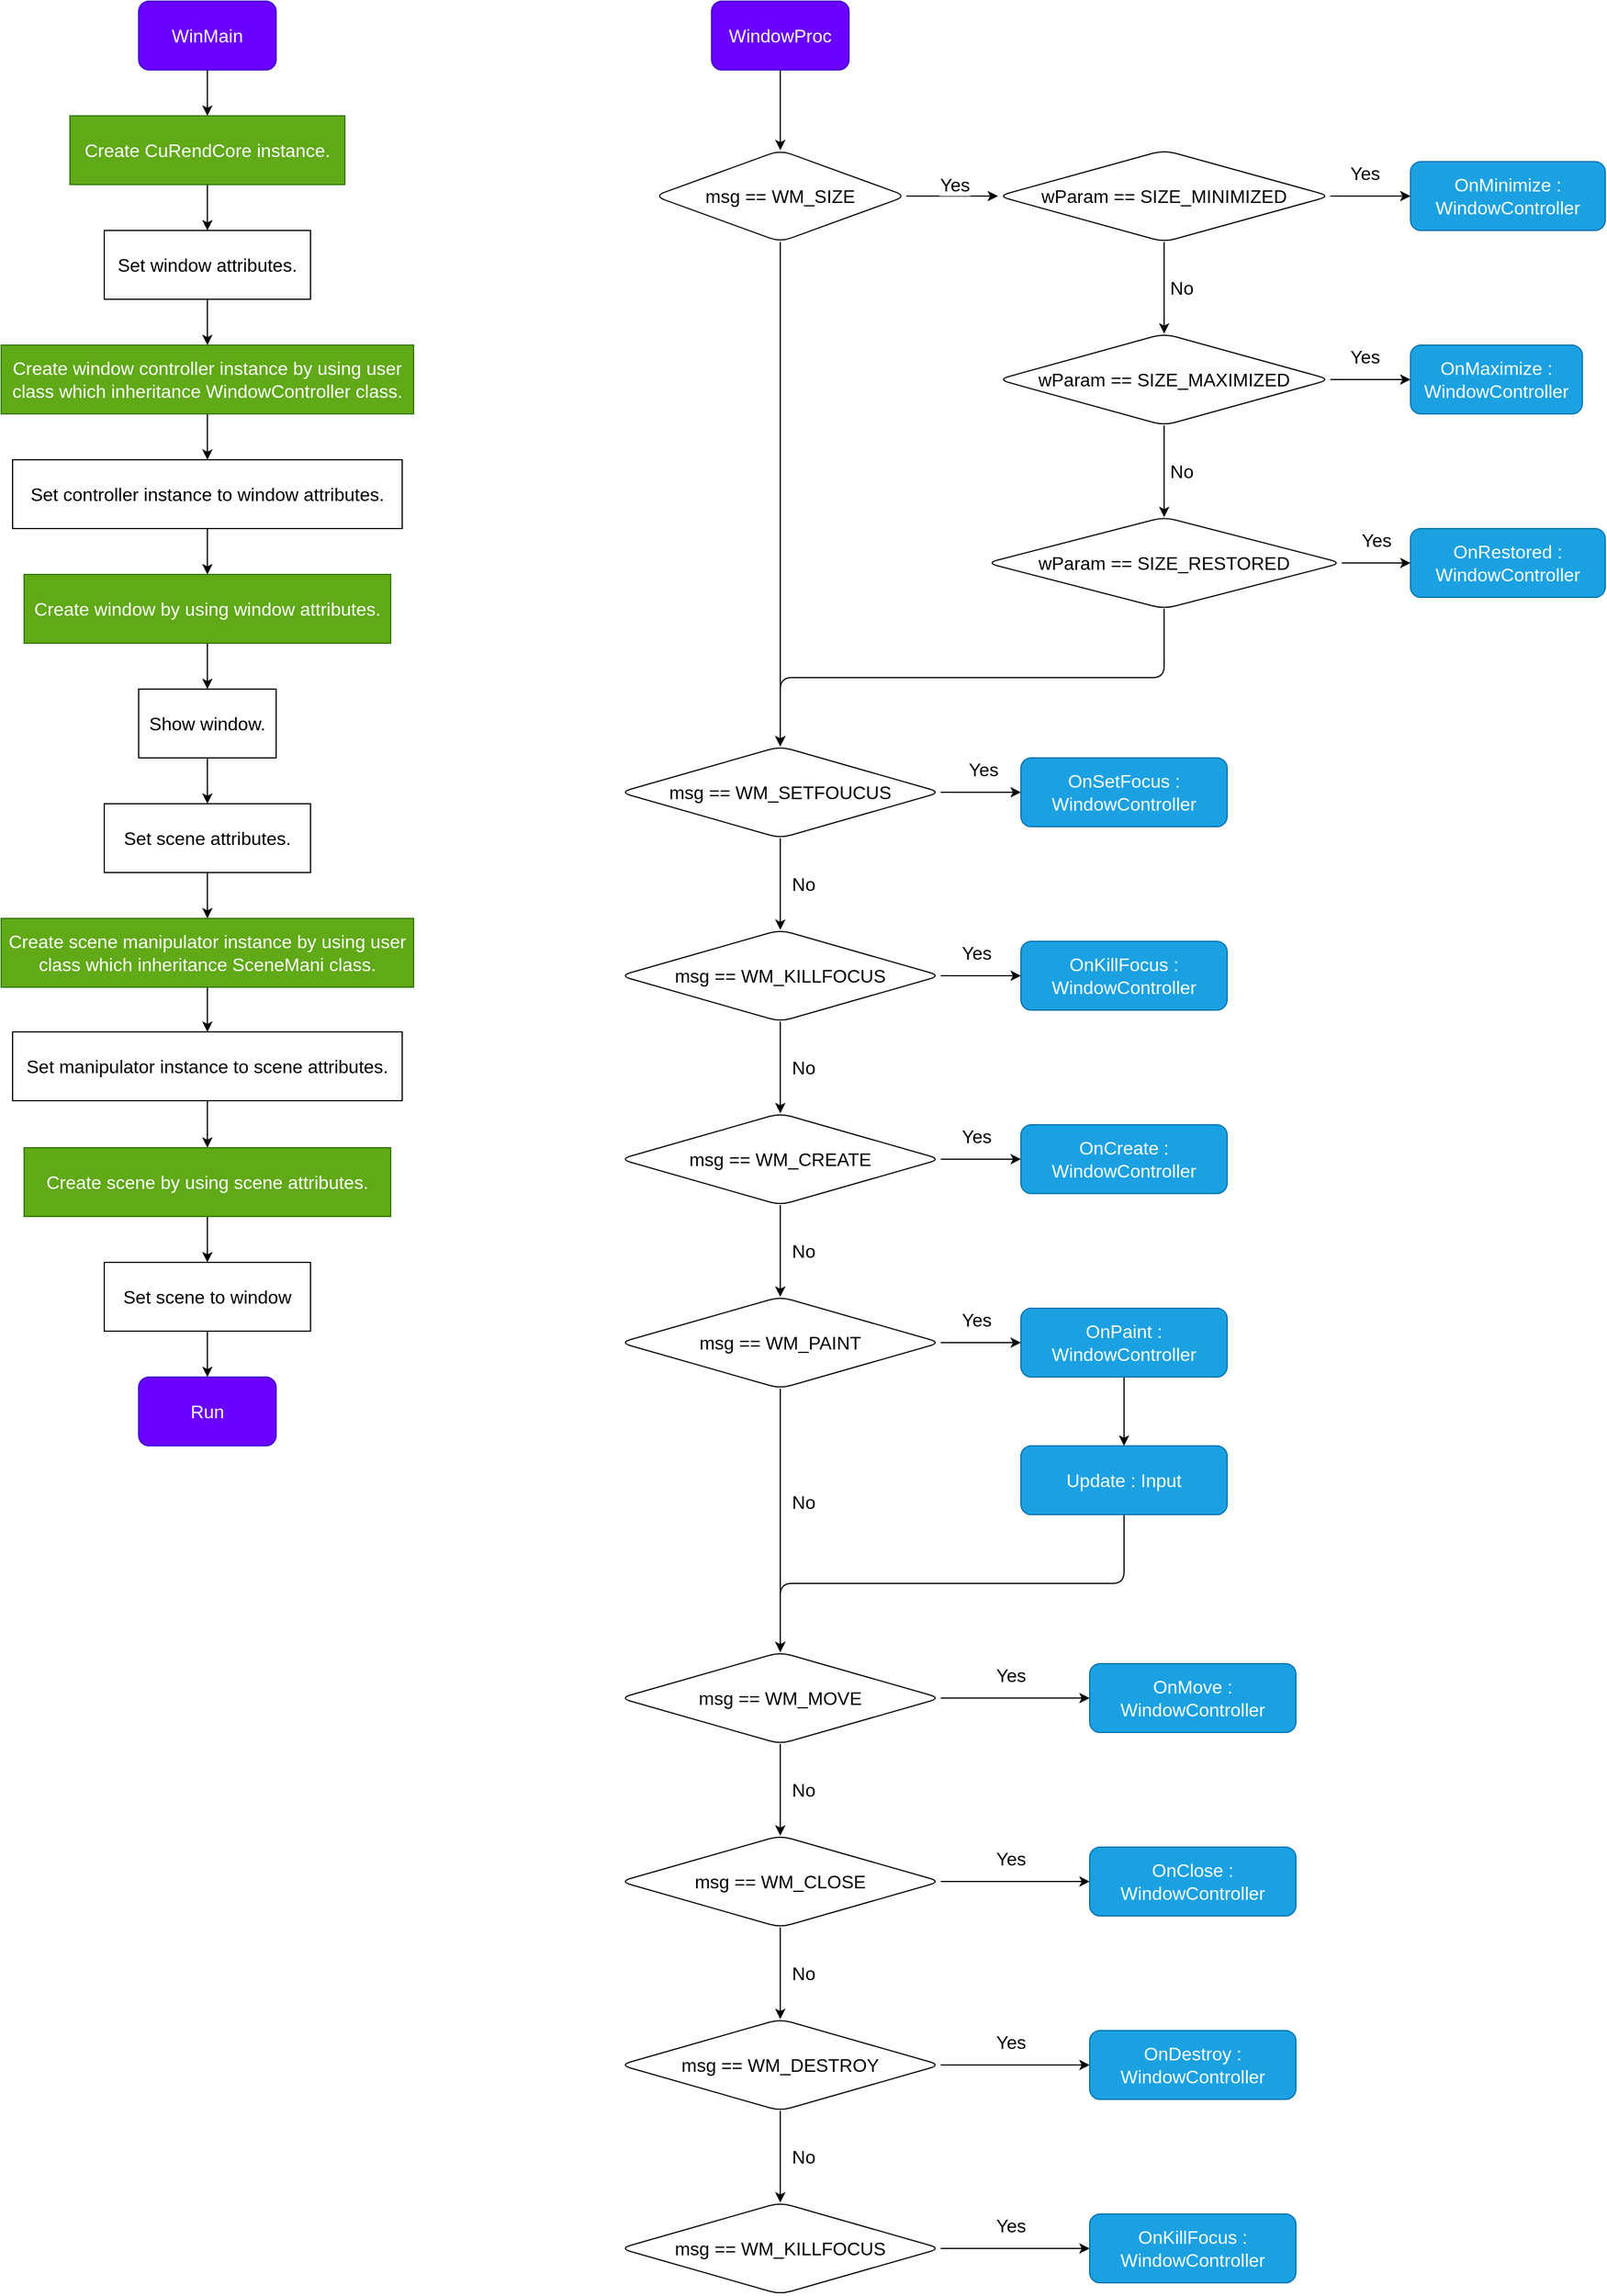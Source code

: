<mxfile>
    <diagram name="ページ1" id="1UbkRVPx4632HsD90uvT">
        <mxGraphModel dx="1938" dy="1114" grid="1" gridSize="10" guides="1" tooltips="1" connect="1" arrows="1" fold="1" page="0" pageScale="1" pageWidth="827" pageHeight="1169" math="0" shadow="0">
            <root>
                <mxCell id="0"/>
                <mxCell id="1" parent="0"/>
                <mxCell id="9" style="edgeStyle=none;html=1;fontSize=16;" parent="1" source="6" target="7" edge="1">
                    <mxGeometry relative="1" as="geometry"/>
                </mxCell>
                <mxCell id="6" value="WinMain" style="rounded=1;whiteSpace=wrap;html=1;fontSize=16;fillColor=#6a00ff;fontColor=#ffffff;strokeColor=#3700CC;" parent="1" vertex="1">
                    <mxGeometry x="250" y="210" width="120" height="60" as="geometry"/>
                </mxCell>
                <mxCell id="11" style="edgeStyle=none;html=1;fontSize=16;" parent="1" source="7" target="10" edge="1">
                    <mxGeometry relative="1" as="geometry"/>
                </mxCell>
                <mxCell id="7" value="Create CuRendCore instance." style="rounded=0;whiteSpace=wrap;html=1;fontSize=16;fillColor=#60a917;fontColor=#ffffff;strokeColor=#2D7600;" parent="1" vertex="1">
                    <mxGeometry x="190" y="310" width="240" height="60" as="geometry"/>
                </mxCell>
                <mxCell id="13" style="edgeStyle=none;html=1;fontSize=16;" parent="1" source="10" target="12" edge="1">
                    <mxGeometry relative="1" as="geometry"/>
                </mxCell>
                <mxCell id="10" value="Set window attributes." style="rounded=0;whiteSpace=wrap;html=1;fontSize=16;" parent="1" vertex="1">
                    <mxGeometry x="220" y="410" width="180" height="60" as="geometry"/>
                </mxCell>
                <mxCell id="17" style="edgeStyle=none;html=1;fontSize=16;" parent="1" source="12" target="16" edge="1">
                    <mxGeometry relative="1" as="geometry"/>
                </mxCell>
                <mxCell id="12" value="Create window controller instance by using user class which inheritance WindowController class." style="rounded=0;whiteSpace=wrap;html=1;fontSize=16;fillColor=#60a917;fontColor=#ffffff;strokeColor=#2D7600;" parent="1" vertex="1">
                    <mxGeometry x="130" y="510" width="360" height="60" as="geometry"/>
                </mxCell>
                <mxCell id="19" style="edgeStyle=none;html=1;fontSize=16;" parent="1" source="16" target="18" edge="1">
                    <mxGeometry relative="1" as="geometry"/>
                </mxCell>
                <mxCell id="16" value="Set controller instance to window attributes." style="rounded=0;whiteSpace=wrap;html=1;fontSize=16;" parent="1" vertex="1">
                    <mxGeometry x="140" y="610" width="340" height="60" as="geometry"/>
                </mxCell>
                <mxCell id="21" style="edgeStyle=none;html=1;fontSize=16;" parent="1" source="18" target="20" edge="1">
                    <mxGeometry relative="1" as="geometry"/>
                </mxCell>
                <mxCell id="18" value="Create window by using window attributes." style="rounded=0;whiteSpace=wrap;html=1;fontSize=16;fillColor=#60a917;fontColor=#ffffff;strokeColor=#2D7600;" parent="1" vertex="1">
                    <mxGeometry x="150" y="710" width="320" height="60" as="geometry"/>
                </mxCell>
                <mxCell id="23" style="edgeStyle=none;html=1;fontSize=16;" parent="1" source="20" target="22" edge="1">
                    <mxGeometry relative="1" as="geometry"/>
                </mxCell>
                <mxCell id="20" value="Show window." style="rounded=0;whiteSpace=wrap;html=1;fontSize=16;" parent="1" vertex="1">
                    <mxGeometry x="250" y="810" width="120" height="60" as="geometry"/>
                </mxCell>
                <mxCell id="25" style="edgeStyle=none;html=1;fontSize=16;" parent="1" source="22" target="24" edge="1">
                    <mxGeometry relative="1" as="geometry"/>
                </mxCell>
                <mxCell id="22" value="Set scene attributes." style="rounded=0;whiteSpace=wrap;html=1;fontSize=16;" parent="1" vertex="1">
                    <mxGeometry x="220" y="910" width="180" height="60" as="geometry"/>
                </mxCell>
                <mxCell id="27" style="edgeStyle=none;html=1;fontSize=16;" parent="1" source="24" target="26" edge="1">
                    <mxGeometry relative="1" as="geometry"/>
                </mxCell>
                <mxCell id="24" value="Create scene manipulator instance by using user class which inheritance SceneMani class." style="rounded=0;whiteSpace=wrap;html=1;fontSize=16;fillColor=#60a917;fontColor=#ffffff;strokeColor=#2D7600;" parent="1" vertex="1">
                    <mxGeometry x="130" y="1010" width="360" height="60" as="geometry"/>
                </mxCell>
                <mxCell id="29" style="edgeStyle=none;html=1;fontSize=16;" parent="1" source="26" target="28" edge="1">
                    <mxGeometry relative="1" as="geometry"/>
                </mxCell>
                <mxCell id="26" value="Set manipulator instance to scene attributes." style="rounded=0;whiteSpace=wrap;html=1;fontSize=16;" parent="1" vertex="1">
                    <mxGeometry x="140" y="1109" width="340" height="60" as="geometry"/>
                </mxCell>
                <mxCell id="31" style="edgeStyle=none;html=1;fontSize=16;" parent="1" source="28" target="30" edge="1">
                    <mxGeometry relative="1" as="geometry"/>
                </mxCell>
                <mxCell id="28" value="Create scene by using scene attributes." style="rounded=0;whiteSpace=wrap;html=1;fontSize=16;fillColor=#60a917;fontColor=#ffffff;strokeColor=#2D7600;" parent="1" vertex="1">
                    <mxGeometry x="150" y="1210" width="320" height="60" as="geometry"/>
                </mxCell>
                <mxCell id="33" style="edgeStyle=none;html=1;fontSize=16;" parent="1" source="30" target="32" edge="1">
                    <mxGeometry relative="1" as="geometry"/>
                </mxCell>
                <mxCell id="30" value="Set scene to window" style="rounded=0;whiteSpace=wrap;html=1;fontSize=16;" parent="1" vertex="1">
                    <mxGeometry x="220" y="1310" width="180" height="60" as="geometry"/>
                </mxCell>
                <mxCell id="32" value="Run" style="rounded=1;whiteSpace=wrap;html=1;fontSize=16;fillColor=#6a00ff;fontColor=#ffffff;strokeColor=#3700CC;" parent="1" vertex="1">
                    <mxGeometry x="250" y="1410" width="120" height="60" as="geometry"/>
                </mxCell>
                <mxCell id="36" value="" style="edgeStyle=none;html=1;" edge="1" parent="1" source="34" target="40">
                    <mxGeometry relative="1" as="geometry">
                        <mxPoint x="810" y="340" as="targetPoint"/>
                    </mxGeometry>
                </mxCell>
                <mxCell id="34" value="WindowProc" style="rounded=1;whiteSpace=wrap;html=1;fontSize=16;fillColor=#6a00ff;fontColor=#ffffff;strokeColor=#3700CC;" vertex="1" parent="1">
                    <mxGeometry x="750" y="210" width="120" height="60" as="geometry"/>
                </mxCell>
                <mxCell id="43" value="" style="edgeStyle=none;html=1;fontSize=16;" edge="1" parent="1" source="40" target="42">
                    <mxGeometry relative="1" as="geometry"/>
                </mxCell>
                <mxCell id="44" value="Yes" style="edgeLabel;html=1;align=center;verticalAlign=middle;resizable=0;points=[];fontSize=16;" vertex="1" connectable="0" parent="43">
                    <mxGeometry x="-0.191" relative="1" as="geometry">
                        <mxPoint x="9" y="-10" as="offset"/>
                    </mxGeometry>
                </mxCell>
                <mxCell id="58" style="edgeStyle=none;html=1;fontSize=16;" edge="1" parent="1" source="40" target="57">
                    <mxGeometry relative="1" as="geometry"/>
                </mxCell>
                <mxCell id="40" value="msg == WM_SIZE" style="rhombus;whiteSpace=wrap;html=1;fontSize=16;rounded=1;" vertex="1" parent="1">
                    <mxGeometry x="700" y="340" width="220" height="80" as="geometry"/>
                </mxCell>
                <mxCell id="46" value="" style="edgeStyle=none;html=1;fontSize=16;" edge="1" parent="1" source="42" target="45">
                    <mxGeometry relative="1" as="geometry"/>
                </mxCell>
                <mxCell id="66" value="Yes" style="edgeLabel;html=1;align=center;verticalAlign=middle;resizable=0;points=[];fontSize=16;" vertex="1" connectable="0" parent="46">
                    <mxGeometry x="0.516" y="2" relative="1" as="geometry">
                        <mxPoint x="-23" y="-18" as="offset"/>
                    </mxGeometry>
                </mxCell>
                <mxCell id="48" value="" style="edgeStyle=none;html=1;fontSize=16;" edge="1" parent="1" source="42" target="47">
                    <mxGeometry relative="1" as="geometry"/>
                </mxCell>
                <mxCell id="49" value="No" style="edgeLabel;html=1;align=center;verticalAlign=middle;resizable=0;points=[];fontSize=16;" vertex="1" connectable="0" parent="48">
                    <mxGeometry x="-0.454" y="3" relative="1" as="geometry">
                        <mxPoint x="12" y="18" as="offset"/>
                    </mxGeometry>
                </mxCell>
                <mxCell id="42" value="wParam == SIZE_MINIMIZED" style="rhombus;whiteSpace=wrap;html=1;fontSize=16;rounded=1;" vertex="1" parent="1">
                    <mxGeometry x="1000" y="340" width="290" height="80" as="geometry"/>
                </mxCell>
                <mxCell id="45" value="OnMinimize : WindowController" style="whiteSpace=wrap;html=1;fontSize=16;rounded=1;fillColor=#1ba1e2;fontColor=#ffffff;strokeColor=#006EAF;" vertex="1" parent="1">
                    <mxGeometry x="1360" y="350" width="170" height="60" as="geometry"/>
                </mxCell>
                <mxCell id="51" value="" style="edgeStyle=none;html=1;fontSize=16;" edge="1" parent="1" source="47" target="50">
                    <mxGeometry relative="1" as="geometry"/>
                </mxCell>
                <mxCell id="67" value="Yes" style="edgeLabel;html=1;align=center;verticalAlign=middle;resizable=0;points=[];fontSize=16;" vertex="1" connectable="0" parent="51">
                    <mxGeometry x="0.288" y="-2" relative="1" as="geometry">
                        <mxPoint x="-15" y="-22" as="offset"/>
                    </mxGeometry>
                </mxCell>
                <mxCell id="53" value="" style="edgeStyle=none;html=1;fontSize=16;" edge="1" parent="1" source="47" target="52">
                    <mxGeometry relative="1" as="geometry"/>
                </mxCell>
                <mxCell id="54" value="No" style="edgeLabel;html=1;align=center;verticalAlign=middle;resizable=0;points=[];fontSize=16;" vertex="1" connectable="0" parent="53">
                    <mxGeometry x="-0.498" relative="1" as="geometry">
                        <mxPoint x="15" y="20" as="offset"/>
                    </mxGeometry>
                </mxCell>
                <mxCell id="47" value="wParam == SIZE_MAXIMIZED" style="rhombus;whiteSpace=wrap;html=1;fontSize=16;rounded=1;" vertex="1" parent="1">
                    <mxGeometry x="1000" y="500" width="290" height="80" as="geometry"/>
                </mxCell>
                <mxCell id="50" value="OnMaximize : WindowController" style="whiteSpace=wrap;html=1;fontSize=16;rounded=1;fillColor=#1ba1e2;fontColor=#ffffff;strokeColor=#006EAF;" vertex="1" parent="1">
                    <mxGeometry x="1360" y="510" width="150" height="60" as="geometry"/>
                </mxCell>
                <mxCell id="56" value="" style="edgeStyle=none;html=1;fontSize=16;" edge="1" parent="1" source="52" target="55">
                    <mxGeometry relative="1" as="geometry"/>
                </mxCell>
                <mxCell id="68" value="Yes" style="edgeLabel;html=1;align=center;verticalAlign=middle;resizable=0;points=[];fontSize=16;" vertex="1" connectable="0" parent="56">
                    <mxGeometry x="0.436" y="1" relative="1" as="geometry">
                        <mxPoint x="-13" y="-19" as="offset"/>
                    </mxGeometry>
                </mxCell>
                <mxCell id="59" style="edgeStyle=elbowEdgeStyle;html=1;fontSize=16;elbow=vertical;" edge="1" parent="1" source="52" target="57">
                    <mxGeometry relative="1" as="geometry"/>
                </mxCell>
                <mxCell id="52" value="wParam == SIZE_RESTORED" style="rhombus;whiteSpace=wrap;html=1;fontSize=16;rounded=1;" vertex="1" parent="1">
                    <mxGeometry x="990" y="660" width="310" height="80" as="geometry"/>
                </mxCell>
                <mxCell id="55" value="OnRestored : WindowController" style="whiteSpace=wrap;html=1;fontSize=16;rounded=1;fillColor=#1ba1e2;fontColor=#ffffff;strokeColor=#006EAF;" vertex="1" parent="1">
                    <mxGeometry x="1360" y="670" width="170" height="60" as="geometry"/>
                </mxCell>
                <mxCell id="61" value="" style="edgeStyle=elbowEdgeStyle;elbow=vertical;html=1;fontSize=16;" edge="1" parent="1" source="57" target="60">
                    <mxGeometry relative="1" as="geometry"/>
                </mxCell>
                <mxCell id="69" value="Yes" style="edgeLabel;html=1;align=center;verticalAlign=middle;resizable=0;points=[];fontSize=16;" vertex="1" connectable="0" parent="61">
                    <mxGeometry x="0.278" y="1" relative="1" as="geometry">
                        <mxPoint x="-8" y="-19" as="offset"/>
                    </mxGeometry>
                </mxCell>
                <mxCell id="63" value="" style="edgeStyle=elbowEdgeStyle;elbow=vertical;html=1;fontSize=16;" edge="1" parent="1" source="57" target="62">
                    <mxGeometry relative="1" as="geometry"/>
                </mxCell>
                <mxCell id="71" value="No" style="edgeLabel;html=1;align=center;verticalAlign=middle;resizable=0;points=[];fontSize=16;" vertex="1" connectable="0" parent="63">
                    <mxGeometry x="-0.219" y="3" relative="1" as="geometry">
                        <mxPoint x="17" y="9" as="offset"/>
                    </mxGeometry>
                </mxCell>
                <mxCell id="57" value="msg == WM_SETFOUCUS" style="rhombus;whiteSpace=wrap;html=1;fontSize=16;rounded=1;" vertex="1" parent="1">
                    <mxGeometry x="670" y="860" width="280" height="80" as="geometry"/>
                </mxCell>
                <mxCell id="60" value="OnSetFocus : WindowController" style="whiteSpace=wrap;html=1;fontSize=16;rounded=1;fillColor=#1ba1e2;fontColor=#ffffff;strokeColor=#006EAF;" vertex="1" parent="1">
                    <mxGeometry x="1020" y="870" width="180" height="60" as="geometry"/>
                </mxCell>
                <mxCell id="65" value="" style="edgeStyle=elbowEdgeStyle;elbow=vertical;html=1;fontSize=16;" edge="1" parent="1" source="62" target="64">
                    <mxGeometry relative="1" as="geometry"/>
                </mxCell>
                <mxCell id="70" value="Yes" style="edgeLabel;html=1;align=center;verticalAlign=middle;resizable=0;points=[];fontSize=16;" vertex="1" connectable="0" parent="65">
                    <mxGeometry x="0.485" y="3" relative="1" as="geometry">
                        <mxPoint x="-21" y="-17" as="offset"/>
                    </mxGeometry>
                </mxCell>
                <mxCell id="62" value="msg == WM_KILLFOCUS" style="rhombus;whiteSpace=wrap;html=1;fontSize=16;rounded=1;" vertex="1" parent="1">
                    <mxGeometry x="670" y="1020" width="280" height="80" as="geometry"/>
                </mxCell>
                <mxCell id="64" value="OnKillFocus : WindowController" style="whiteSpace=wrap;html=1;fontSize=16;rounded=1;fillColor=#1ba1e2;fontColor=#ffffff;strokeColor=#006EAF;" vertex="1" parent="1">
                    <mxGeometry x="1020" y="1030" width="180" height="60" as="geometry"/>
                </mxCell>
                <mxCell id="72" value="" style="edgeStyle=elbowEdgeStyle;elbow=vertical;html=1;fontSize=16;" edge="1" parent="1" target="76">
                    <mxGeometry relative="1" as="geometry">
                        <mxPoint x="810" y="1100" as="sourcePoint"/>
                    </mxGeometry>
                </mxCell>
                <mxCell id="73" value="No" style="edgeLabel;html=1;align=center;verticalAlign=middle;resizable=0;points=[];fontSize=16;" vertex="1" connectable="0" parent="72">
                    <mxGeometry x="-0.219" y="3" relative="1" as="geometry">
                        <mxPoint x="17" y="9" as="offset"/>
                    </mxGeometry>
                </mxCell>
                <mxCell id="74" value="" style="edgeStyle=elbowEdgeStyle;elbow=vertical;html=1;fontSize=16;" edge="1" parent="1" source="76" target="77">
                    <mxGeometry relative="1" as="geometry"/>
                </mxCell>
                <mxCell id="75" value="Yes" style="edgeLabel;html=1;align=center;verticalAlign=middle;resizable=0;points=[];fontSize=16;" vertex="1" connectable="0" parent="74">
                    <mxGeometry x="0.485" y="3" relative="1" as="geometry">
                        <mxPoint x="-21" y="-17" as="offset"/>
                    </mxGeometry>
                </mxCell>
                <mxCell id="76" value="msg == WM_CREATE" style="rhombus;whiteSpace=wrap;html=1;fontSize=16;rounded=1;" vertex="1" parent="1">
                    <mxGeometry x="670" y="1180" width="280" height="80" as="geometry"/>
                </mxCell>
                <mxCell id="77" value="OnCreate : WindowController" style="whiteSpace=wrap;html=1;fontSize=16;rounded=1;fillColor=#1ba1e2;fontColor=#ffffff;strokeColor=#006EAF;" vertex="1" parent="1">
                    <mxGeometry x="1020" y="1190" width="180" height="60" as="geometry"/>
                </mxCell>
                <mxCell id="78" value="" style="edgeStyle=elbowEdgeStyle;elbow=vertical;html=1;fontSize=16;" edge="1" parent="1" target="82">
                    <mxGeometry relative="1" as="geometry">
                        <mxPoint x="810" y="1260" as="sourcePoint"/>
                    </mxGeometry>
                </mxCell>
                <mxCell id="79" value="No" style="edgeLabel;html=1;align=center;verticalAlign=middle;resizable=0;points=[];fontSize=16;" vertex="1" connectable="0" parent="78">
                    <mxGeometry x="-0.219" y="3" relative="1" as="geometry">
                        <mxPoint x="17" y="9" as="offset"/>
                    </mxGeometry>
                </mxCell>
                <mxCell id="80" value="" style="edgeStyle=elbowEdgeStyle;elbow=vertical;html=1;fontSize=16;" edge="1" parent="1" source="82" target="83">
                    <mxGeometry relative="1" as="geometry"/>
                </mxCell>
                <mxCell id="81" value="Yes" style="edgeLabel;html=1;align=center;verticalAlign=middle;resizable=0;points=[];fontSize=16;" vertex="1" connectable="0" parent="80">
                    <mxGeometry x="0.485" y="3" relative="1" as="geometry">
                        <mxPoint x="-21" y="-17" as="offset"/>
                    </mxGeometry>
                </mxCell>
                <mxCell id="82" value="msg == WM_PAINT" style="rhombus;whiteSpace=wrap;html=1;fontSize=16;rounded=1;" vertex="1" parent="1">
                    <mxGeometry x="670" y="1340" width="280" height="80" as="geometry"/>
                </mxCell>
                <mxCell id="109" value="" style="edgeStyle=elbowEdgeStyle;elbow=vertical;html=1;fontSize=16;" edge="1" parent="1" source="83" target="108">
                    <mxGeometry relative="1" as="geometry"/>
                </mxCell>
                <mxCell id="83" value="OnPaint : WindowController" style="whiteSpace=wrap;html=1;fontSize=16;rounded=1;fillColor=#1ba1e2;fontColor=#ffffff;strokeColor=#006EAF;" vertex="1" parent="1">
                    <mxGeometry x="1020" y="1350" width="180" height="60" as="geometry"/>
                </mxCell>
                <mxCell id="84" value="" style="edgeStyle=elbowEdgeStyle;elbow=vertical;html=1;fontSize=16;" edge="1" parent="1" target="88">
                    <mxGeometry relative="1" as="geometry">
                        <mxPoint x="810" y="1420" as="sourcePoint"/>
                    </mxGeometry>
                </mxCell>
                <mxCell id="85" value="No" style="edgeLabel;html=1;align=center;verticalAlign=middle;resizable=0;points=[];fontSize=16;" vertex="1" connectable="0" parent="84">
                    <mxGeometry x="-0.219" y="3" relative="1" as="geometry">
                        <mxPoint x="17" y="9" as="offset"/>
                    </mxGeometry>
                </mxCell>
                <mxCell id="86" value="" style="edgeStyle=elbowEdgeStyle;elbow=vertical;html=1;fontSize=16;" edge="1" parent="1" source="88" target="89">
                    <mxGeometry relative="1" as="geometry"/>
                </mxCell>
                <mxCell id="87" value="Yes" style="edgeLabel;html=1;align=center;verticalAlign=middle;resizable=0;points=[];fontSize=16;" vertex="1" connectable="0" parent="86">
                    <mxGeometry x="0.485" y="3" relative="1" as="geometry">
                        <mxPoint x="-36" y="-17" as="offset"/>
                    </mxGeometry>
                </mxCell>
                <mxCell id="88" value="msg == WM_MOVE" style="rhombus;whiteSpace=wrap;html=1;fontSize=16;rounded=1;" vertex="1" parent="1">
                    <mxGeometry x="670" y="1650" width="280" height="80" as="geometry"/>
                </mxCell>
                <mxCell id="89" value="OnMove : WindowController" style="whiteSpace=wrap;html=1;fontSize=16;rounded=1;fillColor=#1ba1e2;fontColor=#ffffff;strokeColor=#006EAF;" vertex="1" parent="1">
                    <mxGeometry x="1080" y="1660" width="180" height="60" as="geometry"/>
                </mxCell>
                <mxCell id="90" value="" style="edgeStyle=elbowEdgeStyle;elbow=vertical;html=1;fontSize=16;" edge="1" parent="1" target="94">
                    <mxGeometry relative="1" as="geometry">
                        <mxPoint x="810" y="1730" as="sourcePoint"/>
                    </mxGeometry>
                </mxCell>
                <mxCell id="91" value="No" style="edgeLabel;html=1;align=center;verticalAlign=middle;resizable=0;points=[];fontSize=16;" vertex="1" connectable="0" parent="90">
                    <mxGeometry x="-0.219" y="3" relative="1" as="geometry">
                        <mxPoint x="17" y="9" as="offset"/>
                    </mxGeometry>
                </mxCell>
                <mxCell id="92" value="" style="edgeStyle=elbowEdgeStyle;elbow=vertical;html=1;fontSize=16;" edge="1" parent="1" source="94" target="95">
                    <mxGeometry relative="1" as="geometry"/>
                </mxCell>
                <mxCell id="93" value="Yes" style="edgeLabel;html=1;align=center;verticalAlign=middle;resizable=0;points=[];fontSize=16;" vertex="1" connectable="0" parent="92">
                    <mxGeometry x="0.485" y="3" relative="1" as="geometry">
                        <mxPoint x="-36" y="-17" as="offset"/>
                    </mxGeometry>
                </mxCell>
                <mxCell id="94" value="msg == WM_CLOSE" style="rhombus;whiteSpace=wrap;html=1;fontSize=16;rounded=1;" vertex="1" parent="1">
                    <mxGeometry x="670" y="1810.0" width="280" height="80" as="geometry"/>
                </mxCell>
                <mxCell id="95" value="OnClose : WindowController" style="whiteSpace=wrap;html=1;fontSize=16;rounded=1;fillColor=#1ba1e2;fontColor=#ffffff;strokeColor=#006EAF;" vertex="1" parent="1">
                    <mxGeometry x="1080" y="1820.0" width="180" height="60" as="geometry"/>
                </mxCell>
                <mxCell id="96" value="" style="edgeStyle=elbowEdgeStyle;elbow=vertical;html=1;fontSize=16;" edge="1" parent="1" target="100">
                    <mxGeometry relative="1" as="geometry">
                        <mxPoint x="810" y="1890.0" as="sourcePoint"/>
                    </mxGeometry>
                </mxCell>
                <mxCell id="97" value="No" style="edgeLabel;html=1;align=center;verticalAlign=middle;resizable=0;points=[];fontSize=16;" vertex="1" connectable="0" parent="96">
                    <mxGeometry x="-0.219" y="3" relative="1" as="geometry">
                        <mxPoint x="17" y="9" as="offset"/>
                    </mxGeometry>
                </mxCell>
                <mxCell id="98" value="" style="edgeStyle=elbowEdgeStyle;elbow=vertical;html=1;fontSize=16;" edge="1" parent="1" source="100" target="101">
                    <mxGeometry relative="1" as="geometry"/>
                </mxCell>
                <mxCell id="99" value="Yes" style="edgeLabel;html=1;align=center;verticalAlign=middle;resizable=0;points=[];fontSize=16;" vertex="1" connectable="0" parent="98">
                    <mxGeometry x="0.485" y="3" relative="1" as="geometry">
                        <mxPoint x="-36" y="-17" as="offset"/>
                    </mxGeometry>
                </mxCell>
                <mxCell id="100" value="msg == WM_DESTROY" style="rhombus;whiteSpace=wrap;html=1;fontSize=16;rounded=1;" vertex="1" parent="1">
                    <mxGeometry x="670" y="1970.0" width="280" height="80" as="geometry"/>
                </mxCell>
                <mxCell id="101" value="OnDestroy : WindowController" style="whiteSpace=wrap;html=1;fontSize=16;rounded=1;fillColor=#1ba1e2;fontColor=#ffffff;strokeColor=#006EAF;" vertex="1" parent="1">
                    <mxGeometry x="1080" y="1980.0" width="180" height="60" as="geometry"/>
                </mxCell>
                <mxCell id="102" value="" style="edgeStyle=elbowEdgeStyle;elbow=vertical;html=1;fontSize=16;" edge="1" parent="1" target="106">
                    <mxGeometry relative="1" as="geometry">
                        <mxPoint x="810" y="2050.0" as="sourcePoint"/>
                    </mxGeometry>
                </mxCell>
                <mxCell id="103" value="No" style="edgeLabel;html=1;align=center;verticalAlign=middle;resizable=0;points=[];fontSize=16;" vertex="1" connectable="0" parent="102">
                    <mxGeometry x="-0.219" y="3" relative="1" as="geometry">
                        <mxPoint x="17" y="9" as="offset"/>
                    </mxGeometry>
                </mxCell>
                <mxCell id="104" value="" style="edgeStyle=elbowEdgeStyle;elbow=vertical;html=1;fontSize=16;" edge="1" parent="1" source="106" target="107">
                    <mxGeometry relative="1" as="geometry"/>
                </mxCell>
                <mxCell id="105" value="Yes" style="edgeLabel;html=1;align=center;verticalAlign=middle;resizable=0;points=[];fontSize=16;" vertex="1" connectable="0" parent="104">
                    <mxGeometry x="0.485" y="3" relative="1" as="geometry">
                        <mxPoint x="-36" y="-17" as="offset"/>
                    </mxGeometry>
                </mxCell>
                <mxCell id="106" value="msg == WM_KILLFOCUS" style="rhombus;whiteSpace=wrap;html=1;fontSize=16;rounded=1;" vertex="1" parent="1">
                    <mxGeometry x="670" y="2130.0" width="280" height="80" as="geometry"/>
                </mxCell>
                <mxCell id="107" value="OnKillFocus : WindowController" style="whiteSpace=wrap;html=1;fontSize=16;rounded=1;fillColor=#1ba1e2;fontColor=#ffffff;strokeColor=#006EAF;" vertex="1" parent="1">
                    <mxGeometry x="1080" y="2140.0" width="180" height="60" as="geometry"/>
                </mxCell>
                <mxCell id="111" style="edgeStyle=elbowEdgeStyle;elbow=vertical;html=1;fontSize=16;" edge="1" parent="1" source="108" target="88">
                    <mxGeometry relative="1" as="geometry"/>
                </mxCell>
                <mxCell id="108" value="Update : Input" style="whiteSpace=wrap;html=1;fontSize=16;rounded=1;fillColor=#1ba1e2;fontColor=#ffffff;strokeColor=#006EAF;" vertex="1" parent="1">
                    <mxGeometry x="1020" y="1470" width="180" height="60" as="geometry"/>
                </mxCell>
            </root>
        </mxGraphModel>
    </diagram>
</mxfile>